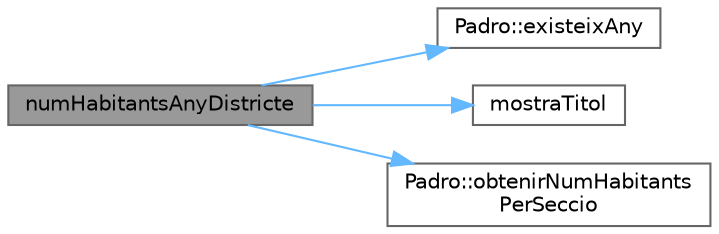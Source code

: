 digraph "numHabitantsAnyDistricte"
{
 // LATEX_PDF_SIZE
  bgcolor="transparent";
  edge [fontname=Helvetica,fontsize=10,labelfontname=Helvetica,labelfontsize=10];
  node [fontname=Helvetica,fontsize=10,shape=box,height=0.2,width=0.4];
  rankdir="LR";
  Node1 [id="Node000001",label="numHabitantsAnyDistricte",height=0.2,width=0.4,color="gray40", fillcolor="grey60", style="filled", fontcolor="black",tooltip="Obtiene el número de habitantes de un año y un distrito."];
  Node1 -> Node2 [id="edge4_Node000001_Node000002",color="steelblue1",style="solid",tooltip=" "];
  Node2 [id="Node000002",label="Padro::existeixAny",height=0.2,width=0.4,color="grey40", fillcolor="white", style="filled",URL="$class_padro.html#a5b9d914c93083f32d935b3512cb2a744",tooltip="Verifica si existe un año en los datos cargados."];
  Node1 -> Node3 [id="edge5_Node000001_Node000003",color="steelblue1",style="solid",tooltip=" "];
  Node3 [id="Node000003",label="mostraTitol",height=0.2,width=0.4,color="grey40", fillcolor="white", style="filled",URL="$main_8cpp.html#a420b8957ed42067e3039759a0d0130c4",tooltip="Muestra el título de una sección con un formato especial."];
  Node1 -> Node4 [id="edge6_Node000001_Node000004",color="steelblue1",style="solid",tooltip=" "];
  Node4 [id="Node000004",label="Padro::obtenirNumHabitants\lPerSeccio",height=0.2,width=0.4,color="grey40", fillcolor="white", style="filled",URL="$class_padro.html#a655cb85928afe9a416ce324e90ad5028",tooltip="Obtiene el número de habitantes por sección de un distrito en un año específico."];
}
